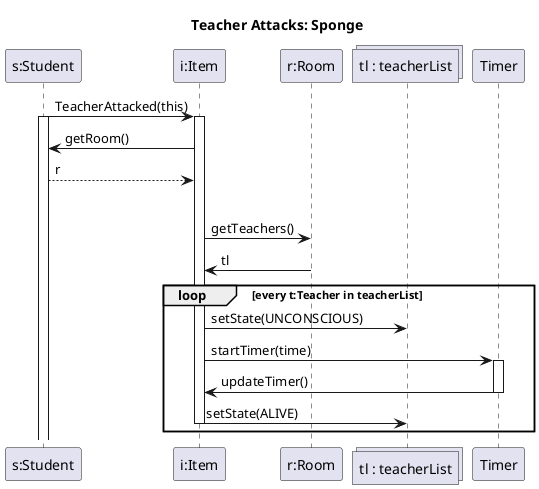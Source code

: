 @startuml teacher_attacks

title Teacher Attacks: Sponge
participant "s:Student" as s
participant "i:Item" as i
participant "r:Room" as r
collections "tl : teacherList" as tl

s -> i : TeacherAttacked(this)
activate i
activate s

i -> s : getRoom()
s --> i : r
alt i:Item is Sponge
    i -> r : getTeachers()
    r -> i : tl
    loop every t:Teacher in teacherList
    i -> tl : setState(UNCONSCIOUS)

    i -> Timer : startTimer(time)
    Activate Timer
    Timer -> i : updateTimer()
    Deactivate Timer
    i -> tl : setState(ALIVE)
    Deactivate i
end
    
@enduml